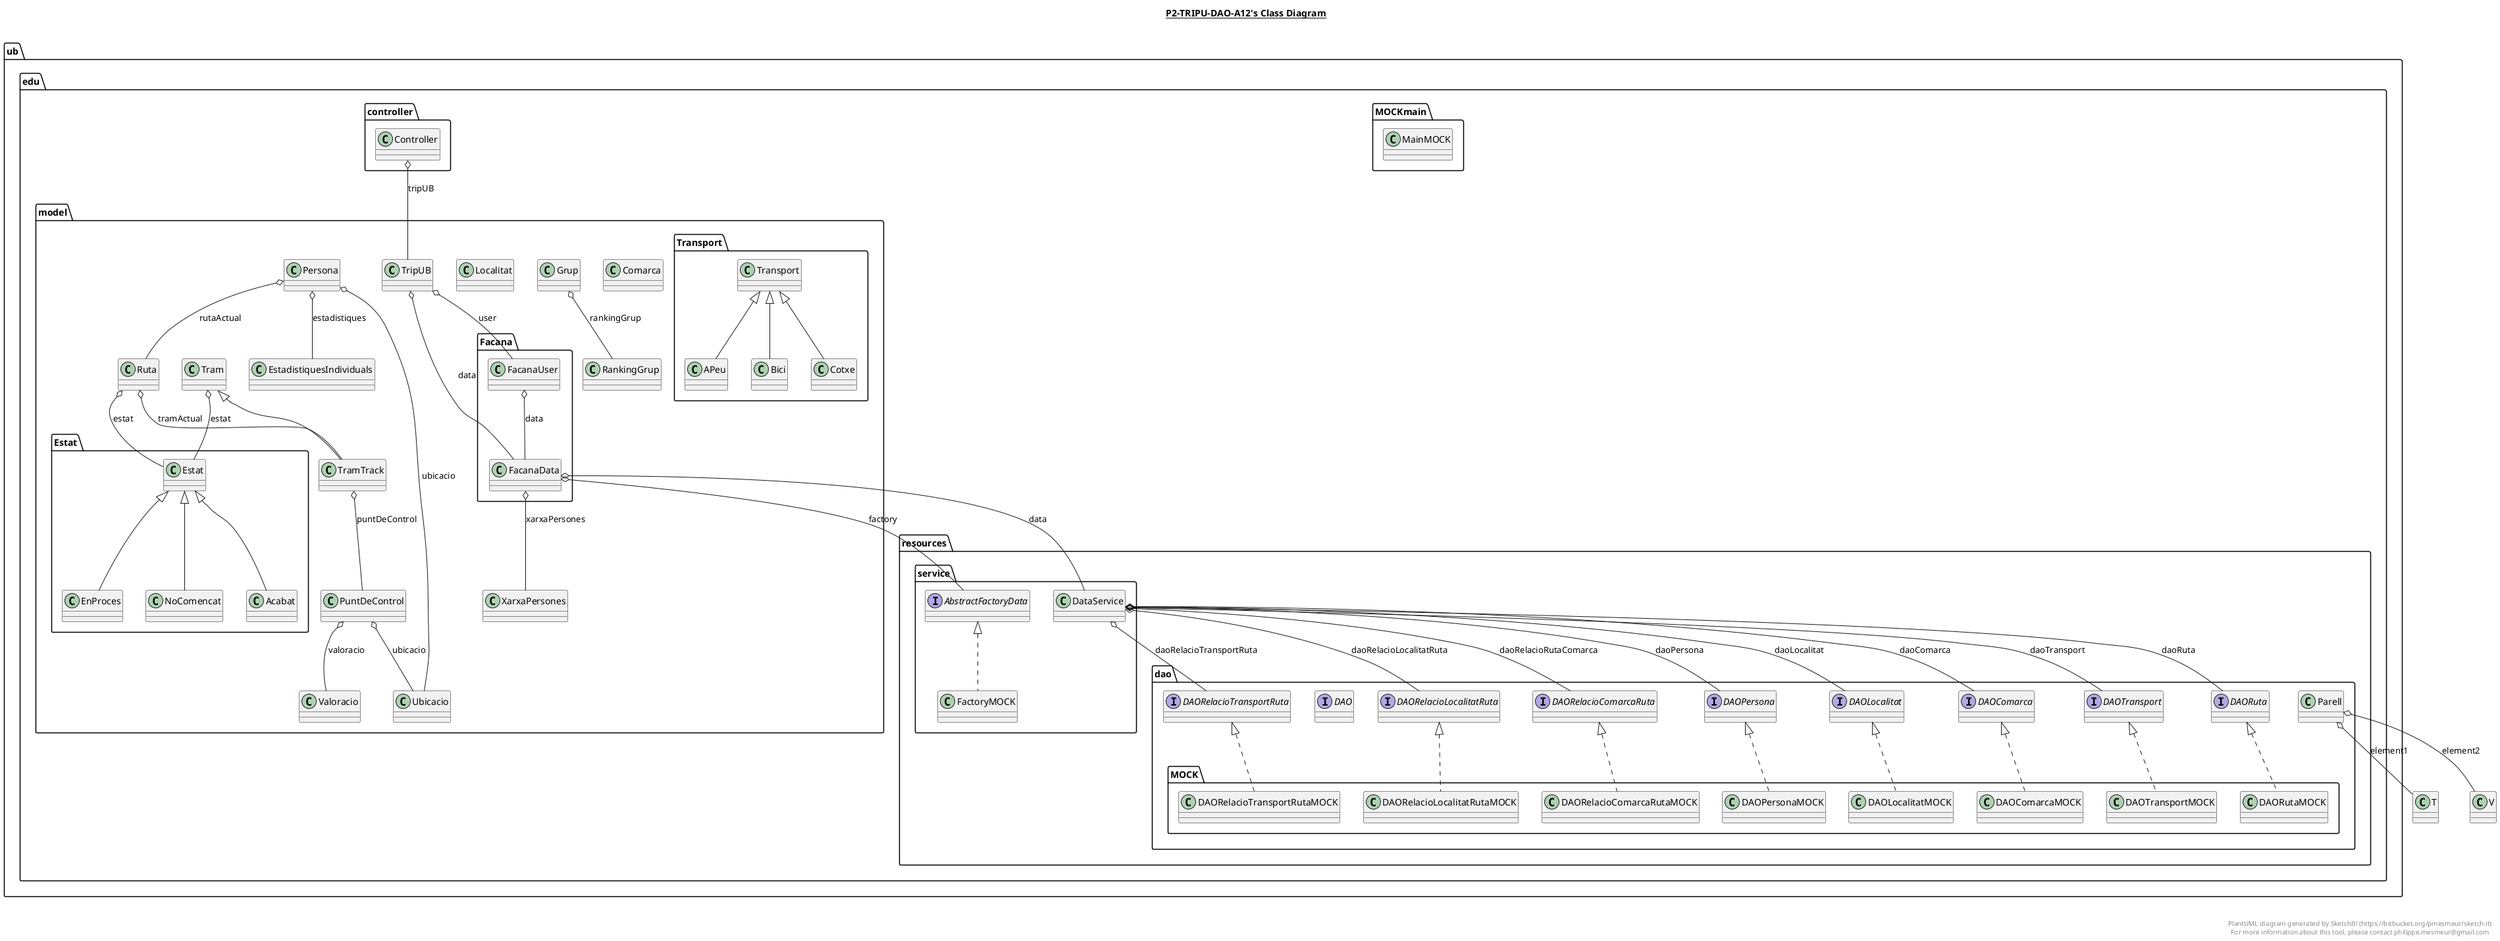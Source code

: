 @startuml

title __P2-TRIPU-DAO-A12's Class Diagram__\n

  namespace ub.edu.MOCKmain {
    class ub.edu.MOCKmain.MainMOCK {
    }
  }
  

  namespace ub.edu.controller {
    class ub.edu.controller.Controller {
    }
  }
  

  namespace ub.edu.model {
    class ub.edu.model.Comarca {
    }
  }
  

  namespace ub.edu.model {
    class ub.edu.model.EstadistiquesIndividuals {
    }
  }
  

  namespace ub.edu.model {
    namespace Estat {
      class ub.edu.model.Estat.Acabat {
      }
    }
  }
  

  namespace ub.edu.model {
    namespace Estat {
      class ub.edu.model.Estat.EnProces {
      }
    }
  }
  

  namespace ub.edu.model {
    namespace Estat {
      class ub.edu.model.Estat.Estat {
      }
    }
  }
  

  namespace ub.edu.model {
    namespace Estat {
      class ub.edu.model.Estat.NoComencat {
      }
    }
  }
  

  namespace ub.edu.model {
    namespace Facana {
      class ub.edu.model.Facana.FacanaData {
      }
    }
  }
  

  namespace ub.edu.model {
    namespace Facana {
      class ub.edu.model.Facana.FacanaUser {
      }
    }
  }
  

  namespace ub.edu.model {
    class ub.edu.model.Grup {
    }
  }
  

  namespace ub.edu.model {
    class ub.edu.model.Localitat {
    }
  }
  

  namespace ub.edu.model {
    class ub.edu.model.Persona {
    }
  }
  

  namespace ub.edu.model {
    class ub.edu.model.PuntDeControl {
    }
  }
  

  namespace ub.edu.model {
    class ub.edu.model.RankingGrup {
    }
  }
  

  namespace ub.edu.model {
    class ub.edu.model.Ruta {
    }
  }
  

  namespace ub.edu.model {
    class ub.edu.model.Tram {
    }
  }
  

  namespace ub.edu.model {
    class ub.edu.model.TramTrack {
    }
  }
  

  namespace ub.edu.model {
    namespace Transport {
      class ub.edu.model.Transport.APeu {
      }
    }
  }
  

  namespace ub.edu.model {
    namespace Transport {
      class ub.edu.model.Transport.Bici {
      }
    }
  }
  

  namespace ub.edu.model {
    namespace Transport {
      class ub.edu.model.Transport.Cotxe {
      }
    }
  }
  

  namespace ub.edu.model {
    namespace Transport {
      class ub.edu.model.Transport.Transport {
      }
    }
  }
  

  namespace ub.edu.model {
    class ub.edu.model.TripUB {
    }
  }
  

  namespace ub.edu.model {
    class ub.edu.model.Ubicacio {
    }
  }
  

  namespace ub.edu.model {
    class ub.edu.model.Valoracio {
    }
  }
  

  namespace ub.edu.model {
    class ub.edu.model.XarxaPersones {
    }
  }
  

  namespace ub.edu.resources.dao {
    interface ub.edu.resources.dao.DAO {
    }
  }
  

  namespace ub.edu.resources.dao {
    interface ub.edu.resources.dao.DAOComarca {
    }
  }
  

  namespace ub.edu.resources.dao {
    interface ub.edu.resources.dao.DAOLocalitat {
    }
  }
  

  namespace ub.edu.resources.dao {
    interface ub.edu.resources.dao.DAOPersona {
    }
  }
  

  namespace ub.edu.resources.dao {
    interface ub.edu.resources.dao.DAORelacioComarcaRuta {
    }
  }
  

  namespace ub.edu.resources.dao {
    interface ub.edu.resources.dao.DAORelacioLocalitatRuta {
    }
  }
  

  namespace ub.edu.resources.dao {
    interface ub.edu.resources.dao.DAORelacioTransportRuta {
    }
  }
  

  namespace ub.edu.resources.dao {
    interface ub.edu.resources.dao.DAORuta {
    }
  }
  

  namespace ub.edu.resources.dao {
    interface ub.edu.resources.dao.DAOTransport {
    }
  }
  

  namespace ub.edu.resources.dao {
    namespace MOCK {
      class ub.edu.resources.dao.MOCK.DAOComarcaMOCK {
      }
    }
  }
  

  namespace ub.edu.resources.dao {
    namespace MOCK {
      class ub.edu.resources.dao.MOCK.DAOLocalitatMOCK {
      }
    }
  }
  

  namespace ub.edu.resources.dao {
    namespace MOCK {
      class ub.edu.resources.dao.MOCK.DAOPersonaMOCK {
      }
    }
  }
  

  namespace ub.edu.resources.dao {
    namespace MOCK {
      class ub.edu.resources.dao.MOCK.DAORelacioComarcaRutaMOCK {
      }
    }
  }
  

  namespace ub.edu.resources.dao {
    namespace MOCK {
      class ub.edu.resources.dao.MOCK.DAORelacioLocalitatRutaMOCK {
      }
    }
  }
  

  namespace ub.edu.resources.dao {
    namespace MOCK {
      class ub.edu.resources.dao.MOCK.DAORelacioTransportRutaMOCK {
      }
    }
  }
  

  namespace ub.edu.resources.dao {
    namespace MOCK {
      class ub.edu.resources.dao.MOCK.DAORutaMOCK {
      }
    }
  }
  

  namespace ub.edu.resources.dao {
    namespace MOCK {
      class ub.edu.resources.dao.MOCK.DAOTransportMOCK {
      }
    }
  }
  

  namespace ub.edu.resources.dao {
    class ub.edu.resources.dao.Parell {
    }
  }
  

  namespace ub.edu.resources.service {
    interface ub.edu.resources.service.AbstractFactoryData {
    }
  }
  

  namespace ub.edu.resources.service {
    class ub.edu.resources.service.DataService {
    }
  }
  

  namespace ub.edu.resources.service {
    class ub.edu.resources.service.FactoryMOCK {
    }
  }
  

  ub.edu.controller.Controller o-- ub.edu.model.TripUB : tripUB
  ub.edu.model.Estat.Acabat -up-|> ub.edu.model.Estat.Estat
  ub.edu.model.Estat.EnProces -up-|> ub.edu.model.Estat.Estat
  ub.edu.model.Estat.NoComencat -up-|> ub.edu.model.Estat.Estat
  ub.edu.model.Facana.FacanaData o-- ub.edu.resources.service.DataService : data
  ub.edu.model.Facana.FacanaData o-- ub.edu.resources.service.AbstractFactoryData : factory
  ub.edu.model.Facana.FacanaData o-- ub.edu.model.XarxaPersones : xarxaPersones
  ub.edu.model.Facana.FacanaUser o-- ub.edu.model.Facana.FacanaData : data
  ub.edu.model.Grup o-- ub.edu.model.RankingGrup : rankingGrup
  ub.edu.model.Persona o-- ub.edu.model.EstadistiquesIndividuals : estadistiques
  ub.edu.model.Persona o-- ub.edu.model.Ruta : rutaActual
  ub.edu.model.Persona o-- ub.edu.model.Ubicacio : ubicacio
  ub.edu.model.PuntDeControl o-- ub.edu.model.Ubicacio : ubicacio
  ub.edu.model.PuntDeControl o-- ub.edu.model.Valoracio : valoracio
  ub.edu.model.Ruta o-- ub.edu.model.Estat.Estat : estat
  ub.edu.model.Ruta o-- ub.edu.model.TramTrack : tramActual
  ub.edu.model.Tram o-- ub.edu.model.Estat.Estat : estat
  ub.edu.model.TramTrack -up-|> ub.edu.model.Tram
  ub.edu.model.TramTrack o-- ub.edu.model.PuntDeControl : puntDeControl
  ub.edu.model.Transport.APeu -up-|> ub.edu.model.Transport.Transport
  ub.edu.model.Transport.Bici -up-|> ub.edu.model.Transport.Transport
  ub.edu.model.Transport.Cotxe -up-|> ub.edu.model.Transport.Transport
  ub.edu.model.TripUB o-- ub.edu.model.Facana.FacanaData : data
  ub.edu.model.TripUB o-- ub.edu.model.Facana.FacanaUser : user
  ub.edu.resources.dao.MOCK.DAOComarcaMOCK .up.|> ub.edu.resources.dao.DAOComarca
  ub.edu.resources.dao.MOCK.DAOLocalitatMOCK .up.|> ub.edu.resources.dao.DAOLocalitat
  ub.edu.resources.dao.MOCK.DAOPersonaMOCK .up.|> ub.edu.resources.dao.DAOPersona
  ub.edu.resources.dao.MOCK.DAORelacioComarcaRutaMOCK .up.|> ub.edu.resources.dao.DAORelacioComarcaRuta
  ub.edu.resources.dao.MOCK.DAORelacioLocalitatRutaMOCK .up.|> ub.edu.resources.dao.DAORelacioLocalitatRuta
  ub.edu.resources.dao.MOCK.DAORelacioTransportRutaMOCK .up.|> ub.edu.resources.dao.DAORelacioTransportRuta
  ub.edu.resources.dao.MOCK.DAORutaMOCK .up.|> ub.edu.resources.dao.DAORuta
  ub.edu.resources.dao.MOCK.DAOTransportMOCK .up.|> ub.edu.resources.dao.DAOTransport
  ub.edu.resources.dao.Parell o-- T : element1
  ub.edu.resources.dao.Parell o-- V : element2
  ub.edu.resources.service.DataService o-- ub.edu.resources.dao.DAOComarca : daoComarca
  ub.edu.resources.service.DataService o-- ub.edu.resources.dao.DAOLocalitat : daoLocalitat
  ub.edu.resources.service.DataService o-- ub.edu.resources.dao.DAOPersona : daoPersona
  ub.edu.resources.service.DataService o-- ub.edu.resources.dao.DAORelacioLocalitatRuta : daoRelacioLocalitatRuta
  ub.edu.resources.service.DataService o-- ub.edu.resources.dao.DAORelacioComarcaRuta : daoRelacioRutaComarca
  ub.edu.resources.service.DataService o-- ub.edu.resources.dao.DAORelacioTransportRuta : daoRelacioTransportRuta
  ub.edu.resources.service.DataService o-- ub.edu.resources.dao.DAORuta : daoRuta
  ub.edu.resources.service.DataService o-- ub.edu.resources.dao.DAOTransport : daoTransport
  ub.edu.resources.service.FactoryMOCK .up.|> ub.edu.resources.service.AbstractFactoryData


right footer


PlantUML diagram generated by SketchIt! (https://bitbucket.org/pmesmeur/sketch.it)
For more information about this tool, please contact philippe.mesmeur@gmail.com
endfooter

@enduml
